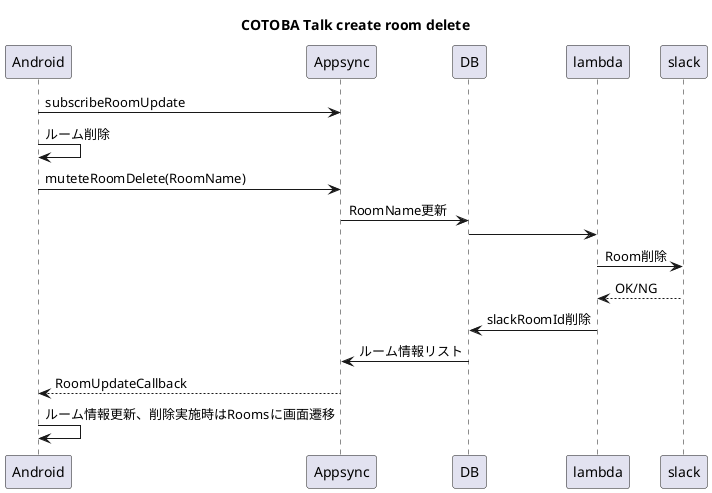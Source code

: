 @startuml

title COTOBA Talk create room delete

Android -> Appsync:subscribeRoomUpdate
Android -> Android:ルーム削除
Android -> Appsync:muteteRoomDelete(RoomName)
Appsync -> DB:RoomName更新
DB -> lambda
lambda -> slack:Room削除
lambda <-- slack:OK/NG
lambda -> DB:slackRoomId削除
DB -> Appsync:ルーム情報リスト
Appsync --> Android:RoomUpdateCallback
Android -> Android:ルーム情報更新、削除実施時はRoomsに画面遷移

@enduml